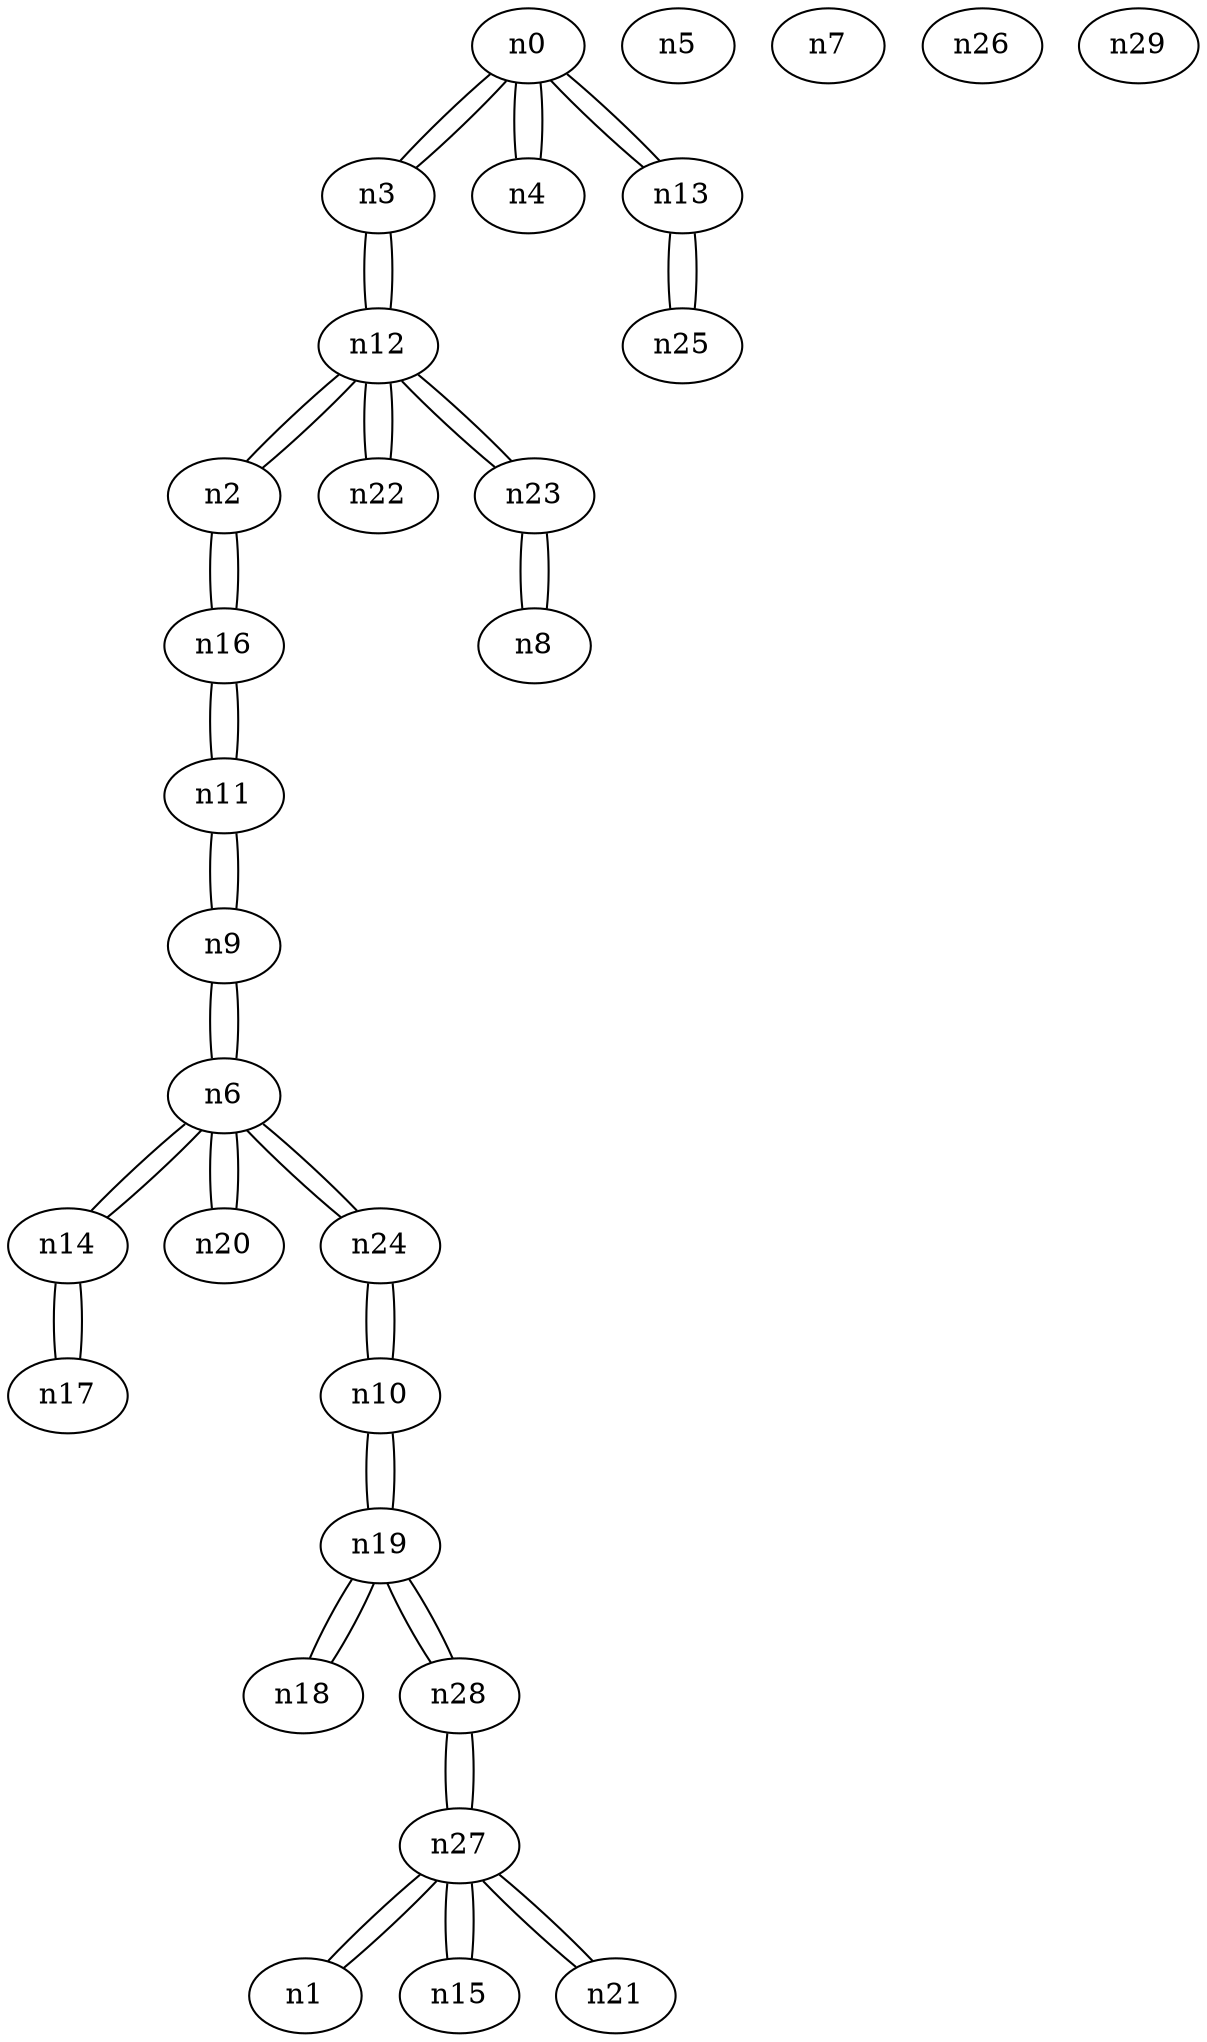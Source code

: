 graph {
n0;
n1;
n2;
n3;
n4;
n5;
n6;
n7;
n8;
n9;
n10;
n11;
n12;
n13;
n14;
n15;
n16;
n17;
n18;
n19;
n20;
n21;
n22;
n23;
n24;
n25;
n26;
n27;
n28;
n29;
n0 -- n4;
n0 -- n13;
n0 -- n3;
n1 -- n27;
n2 -- n16;
n2 -- n12;
n3 -- n0;
n3 -- n12;
n4 -- n0;
n6 -- n24;
n6 -- n9;
n6 -- n20;
n6 -- n14;
n8 -- n23;
n9 -- n6;
n9 -- n11;
n10 -- n24;
n10 -- n19;
n11 -- n16;
n11 -- n9;
n12 -- n2;
n12 -- n23;
n12 -- n22;
n12 -- n3;
n13 -- n25;
n13 -- n0;
n14 -- n6;
n14 -- n17;
n15 -- n27;
n16 -- n2;
n16 -- n11;
n17 -- n14;
n18 -- n19;
n19 -- n18;
n19 -- n28;
n19 -- n10;
n20 -- n6;
n21 -- n27;
n22 -- n12;
n23 -- n8;
n23 -- n12;
n24 -- n6;
n24 -- n10;
n25 -- n13;
n27 -- n15;
n27 -- n28;
n27 -- n1;
n27 -- n21;
n28 -- n27;
n28 -- n19;
}
